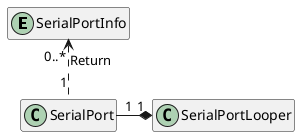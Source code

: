 @startuml {class_diagram_uml.svg} "ClassDiagram"
    skinparam linetype polyline
    skinparam linetype ortho

    entity SerialPortInfo {
        __Static Function__
        {static} +toFriendlyNameList()
        {static} +toPortList()
        __Public Variable__
        +port : int
        +queryDosDeviceName : LPTSTR
        +deviceName : string
        +friendlyName : string
        __Public Methods__
        +string()
        +operator<<()
    }

    class SerialPort {
        __Global Constant__
        +SERIAL_PORT_FCTL_NONE
        +SERIAL_PORT_FCTL_XON_XOFF
        +SERIAL_PORT_FCTL_HARDWARE
        __Static Function__
        {static} +getSerialPortList()
        __Public Functions__
        +SerialPort()
        +~SerialPort()
        +open()
        +close()
        +resetBuffer()
        ..Getter and Setter..
        +setBaudRate()
        +getBaudRate()
        +setByteSize()
        +getByteSize()
        +setStopBits()
        +getStopBits()
        +setParity()
        +getParity()
        +setFlowControl()
        +getFlowControl()
        +setEndOfChar()
        +getEndOfChar()
        +setTimeout()
        +getTimeout()
        +setRxTxBufferSize()
        +getRxTxBufferSize()
        +isOpened()
        ..Transmission..
        +sendASCII()
        +sendBytes()
        +readASCII()
        +readBytes()
        __Private Variables__
        -m_serialHandle : HANDLE
        -m_connected : bool
        -m_mutex: mutex
        ..Setting..
        -m_baudRate : DWORD
        -m_byteSize : BYTE
        -m_stopBits : BYTE
        -m_parity : BYTE
        -m_flowControl : int
        -m_endOfChar : char
        -m_timeout : int
        -m_rxtxBufferSize : int
        __Private Function__
        -setAllSerialState()
        -setTimeoutSetting()
        ..template..
        -setSerialStateDecorator()
        -processRegistryValue()
    }

    class SerialPortLooper {
        __typedef__
        +SendBytePreProcess
        +SendStringPreProcess
        +SendPostProcess
        +ReadByteProcess
        +ReadStringProcess
        +ReadStringLineProcess
        +SerialProcess
        __Public Functions__
        +SerialPortLooper()
        +~SerialPortLooper()
        ..Set Loop Componants..
        +setStartProcess()
        +setSendBytePreProcess()
        +setSendStringPreProcess()
        +setSendPostProcess()
        +clearBufferAfterSent()
        +setReadPreProcess()
        +setReadByteProcess()
        +setReadStringProcess()
        +setReadStringLineProcess()
        +setStopProcess()
        ..Tread Control..
        +start()
        +stop()
        ..Connection..
        +open()
        +close()
        ..Transmission..
        +sendASCII()
        +sendBytes()
        +readASCII()
        +readBytes()
        ..Getter and Setter..
        +setEndOfChar()
        +getEndOfChar()
        +setBufferSize()
        +getBuffereSize()
        +setDelayTimeAfterSend()
        +getDelayTimeAfterSend()
        +setIterationDelayTime()
        +getIterationDelayTime()
        +setWaitForStopTimeout()
        +getWaitForStopTimeout()
        +getSerialPort()
        +isRunning()
        +isOpened()
        __Private Variables__
        ..Status..
        -m_stopThread : bool
        -m_stoppedThread : bool
        -m_isRunning : bool
        ..Setting..
        -m_thread : thread
        -m_serialPort : unique_ptr<SerialPort>
        -m_buffer : unique_ptr<unsigned char[]>
        -m_bufferSize : int
        -m_stringLineBuffer : string
        -m_endOfChar : char
        -m_DelayTimeAfterSend : int
        -m_iterationDelayTime : int
        -m_waitForStopTimeout : int
        ..Loop Components..
        -m_startProcess : SerialProcess
        -m_clearSendByteBuffer : bool
        -m_sendBytePreProcess : SendBytePreProcess
        -m_sendStringPreProcess : SendStringPreProcess
        -m_sendPostProcess : SendPostProcess
        -m_readPreProcess : SerialProcess
        -m_readByteProcess : ReadByteProcess
        -m_readStringProcess : ReadStringProcess
        -m_readStringLineProcess : ReadStringLineProcess
        -m_stopProcess : SerialProcess
        __Private Functions__
        -run()
        -reset()
        -splitStr()
    }

    SerialPortInfo "0..*" <.. "1" SerialPort : Return
    SerialPort "1" -r-* "1" SerialPortLooper

    hide members
@enduml